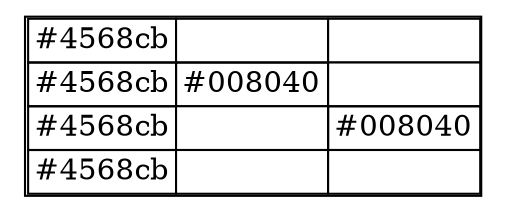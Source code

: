 digraph dibujo{
node [shape=plaintext]
a [label=<<TABLE BORDER="1" CELLBORDER="1" CELLSPACING="0">
<TR>  <TD>#4568cb</TD>  <TD BGCOLOR="#FFFFFF"></TD>  <TD BGCOLOR="#FFFFFF"></TD>  </TR>
<TR>  <TD>#4568cb</TD>  <TD>#008040</TD>  <TD BGCOLOR="#FFFFFF"></TD>  </TR>
<TR>  <TD>#4568cb</TD>  <TD BGCOLOR="#FFFFFF"></TD>  <TD>#008040</TD>  </TR>
<TR>  <TD>#4568cb</TD>  <TD BGCOLOR="#FFFFFF"></TD>  <TD BGCOLOR="#FFFFFF"></TD>  </TR>
</TABLE>>];
}